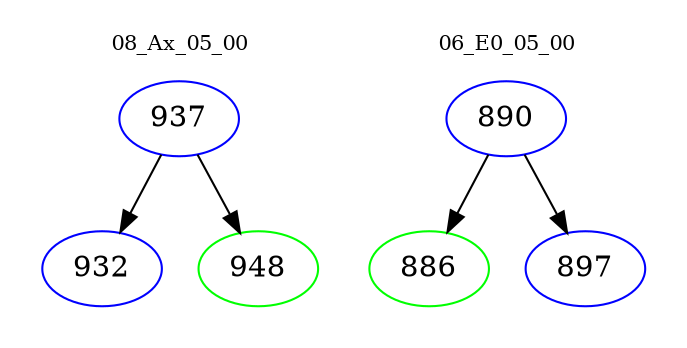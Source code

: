 digraph{
subgraph cluster_0 {
color = white
label = "08_Ax_05_00";
fontsize=10;
T0_937 [label="937", color="blue"]
T0_937 -> T0_932 [color="black"]
T0_932 [label="932", color="blue"]
T0_937 -> T0_948 [color="black"]
T0_948 [label="948", color="green"]
}
subgraph cluster_1 {
color = white
label = "06_E0_05_00";
fontsize=10;
T1_890 [label="890", color="blue"]
T1_890 -> T1_886 [color="black"]
T1_886 [label="886", color="green"]
T1_890 -> T1_897 [color="black"]
T1_897 [label="897", color="blue"]
}
}
